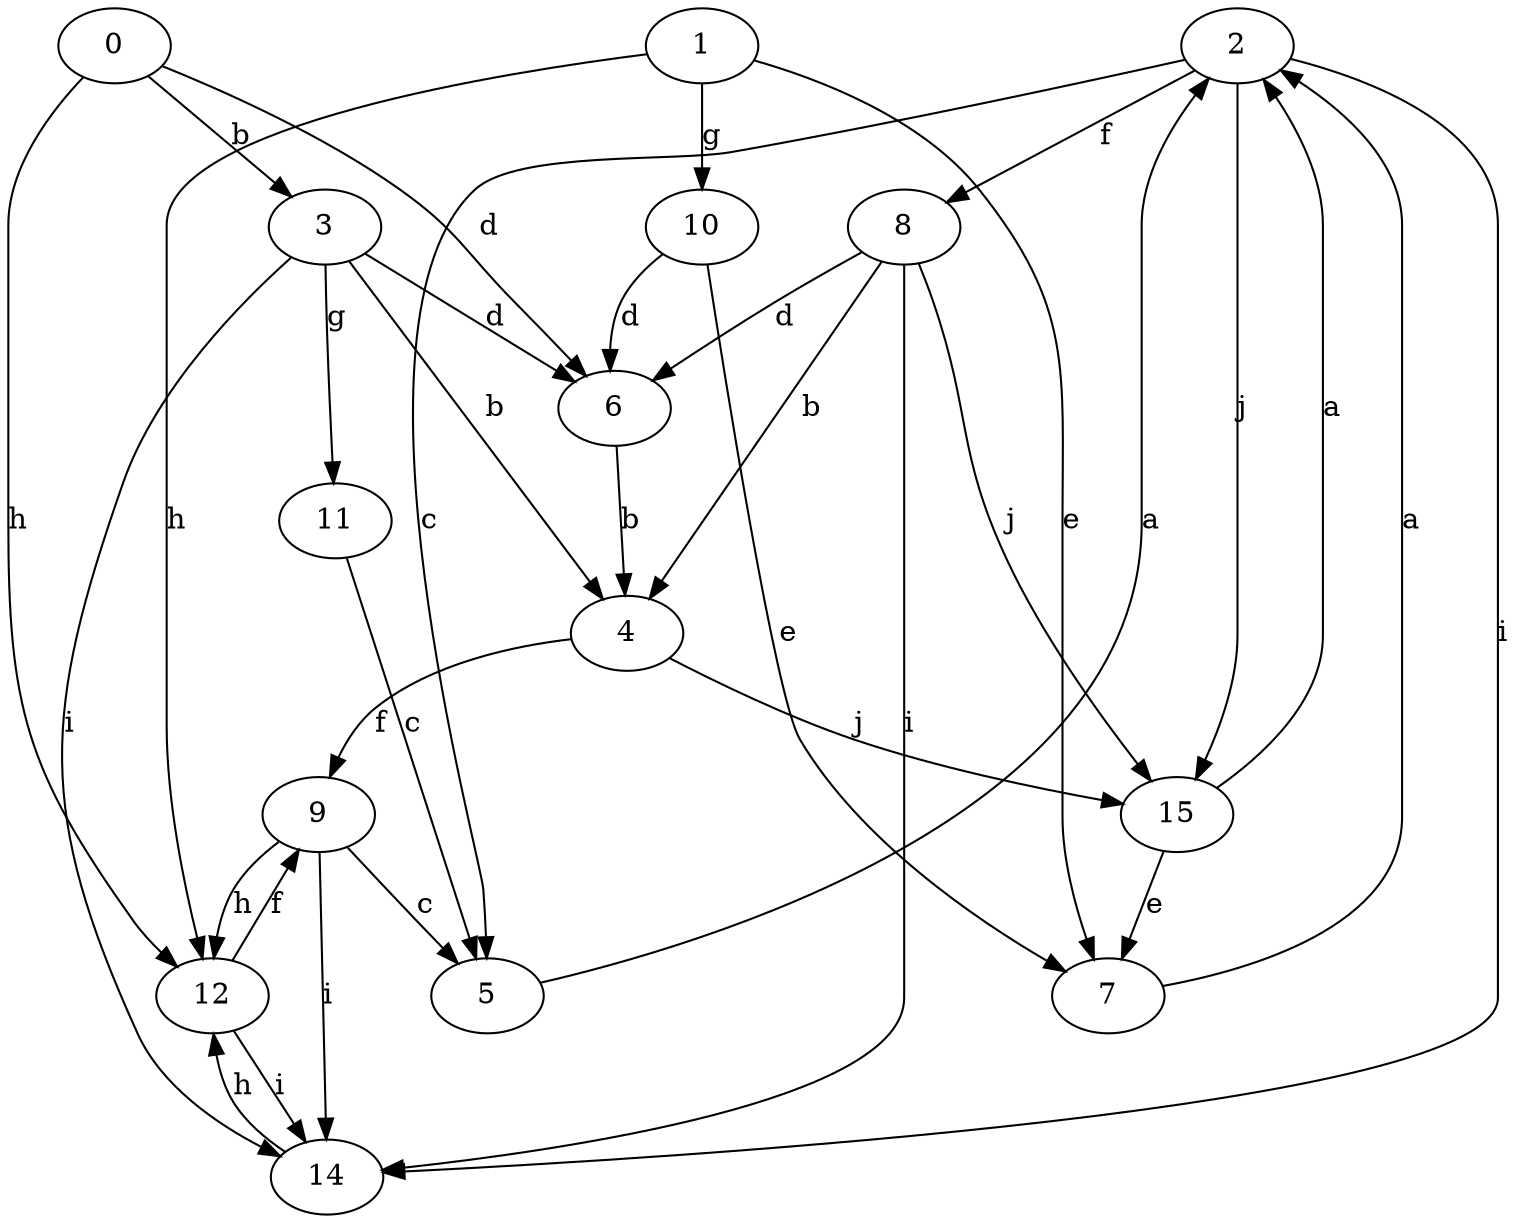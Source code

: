 strict digraph  {
2;
3;
4;
5;
6;
7;
0;
8;
9;
10;
11;
12;
1;
14;
15;
2 -> 5  [label=c];
2 -> 8  [label=f];
2 -> 14  [label=i];
2 -> 15  [label=j];
3 -> 4  [label=b];
3 -> 6  [label=d];
3 -> 11  [label=g];
3 -> 14  [label=i];
4 -> 9  [label=f];
4 -> 15  [label=j];
5 -> 2  [label=a];
6 -> 4  [label=b];
7 -> 2  [label=a];
0 -> 3  [label=b];
0 -> 6  [label=d];
0 -> 12  [label=h];
8 -> 4  [label=b];
8 -> 6  [label=d];
8 -> 14  [label=i];
8 -> 15  [label=j];
9 -> 5  [label=c];
9 -> 12  [label=h];
9 -> 14  [label=i];
10 -> 6  [label=d];
10 -> 7  [label=e];
11 -> 5  [label=c];
12 -> 9  [label=f];
12 -> 14  [label=i];
1 -> 7  [label=e];
1 -> 10  [label=g];
1 -> 12  [label=h];
14 -> 12  [label=h];
15 -> 2  [label=a];
15 -> 7  [label=e];
}
